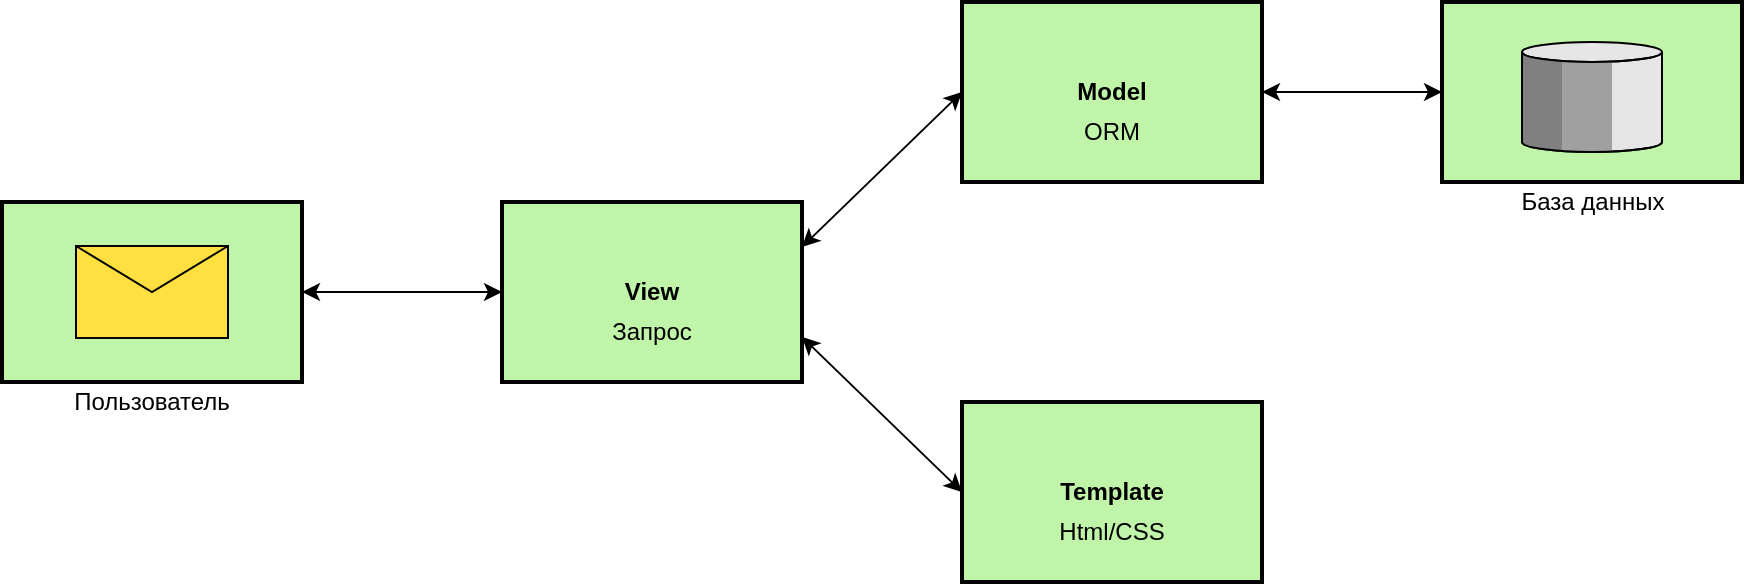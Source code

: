 <mxfile version="12.8.4" type="device"><diagram name="Page-1" id="74b105a0-9070-1c63-61bc-23e55f88626e"><mxGraphModel dx="1422" dy="797" grid="1" gridSize="10" guides="1" tooltips="1" connect="1" arrows="1" fold="1" page="1" pageScale="1.5" pageWidth="1169" pageHeight="826" background="none" math="0" shadow="0"><root><mxCell id="0" style=";html=1;"/><mxCell id="1" style=";html=1;" parent="0"/><mxCell id="_zmSRHCES76tPVjv9nrP-1" value="" style="strokeWidth=2;outlineConnect=0;dashed=0;align=center;fontSize=8;verticalLabelPosition=bottom;verticalAlign=top;shape=mxgraph.eip.message_store;fillColor=#c0f5a9" vertex="1" parent="1"><mxGeometry x="1080" y="360" width="150" height="90" as="geometry"/></mxCell><mxCell id="_zmSRHCES76tPVjv9nrP-2" value="" style="strokeWidth=2;outlineConnect=0;dashed=0;align=center;fontSize=8;fillColor=#c0f5a9;verticalLabelPosition=bottom;verticalAlign=top;shape=mxgraph.eip.envelope_wrapper;" vertex="1" parent="1"><mxGeometry x="360" y="460" width="150" height="90" as="geometry"/></mxCell><mxCell id="_zmSRHCES76tPVjv9nrP-3" value="" style="strokeWidth=2;dashed=0;align=center;fontSize=8;shape=rect;fillColor=#c0f5a9;verticalLabelPosition=bottom;verticalAlign=top;" vertex="1" parent="1"><mxGeometry x="610" y="460" width="150" height="90" as="geometry"/></mxCell><mxCell id="_zmSRHCES76tPVjv9nrP-4" value="" style="strokeWidth=2;dashed=0;align=center;fontSize=8;shape=rect;fillColor=#c0f5a9;verticalLabelPosition=bottom;verticalAlign=top;" vertex="1" parent="1"><mxGeometry x="840" y="560" width="150" height="90" as="geometry"/></mxCell><mxCell id="_zmSRHCES76tPVjv9nrP-5" value="" style="strokeWidth=2;dashed=0;align=center;fontSize=8;shape=rect;fillColor=#c0f5a9;verticalLabelPosition=bottom;verticalAlign=top;" vertex="1" parent="1"><mxGeometry x="840" y="360" width="150" height="90" as="geometry"/></mxCell><mxCell id="_zmSRHCES76tPVjv9nrP-6" value="Пользователь" style="text;html=1;strokeColor=none;fillColor=none;align=center;verticalAlign=middle;whiteSpace=wrap;rounded=0;" vertex="1" parent="1"><mxGeometry x="415" y="550" width="40" height="20" as="geometry"/></mxCell><mxCell id="_zmSRHCES76tPVjv9nrP-7" value="&lt;b&gt;Model&lt;/b&gt;" style="text;html=1;strokeColor=none;fillColor=none;align=center;verticalAlign=middle;whiteSpace=wrap;rounded=0;" vertex="1" parent="1"><mxGeometry x="895" y="395" width="40" height="20" as="geometry"/></mxCell><mxCell id="_zmSRHCES76tPVjv9nrP-8" value="&lt;b&gt;View&lt;/b&gt;" style="text;html=1;strokeColor=none;fillColor=none;align=center;verticalAlign=middle;whiteSpace=wrap;rounded=0;" vertex="1" parent="1"><mxGeometry x="665" y="495" width="40" height="20" as="geometry"/></mxCell><mxCell id="_zmSRHCES76tPVjv9nrP-9" value="&lt;b&gt;Template&lt;/b&gt;" style="text;html=1;strokeColor=none;fillColor=none;align=center;verticalAlign=middle;whiteSpace=wrap;rounded=0;" vertex="1" parent="1"><mxGeometry x="895" y="595" width="40" height="20" as="geometry"/></mxCell><mxCell id="_zmSRHCES76tPVjv9nrP-11" value="База данных" style="text;html=1;strokeColor=none;fillColor=none;align=center;verticalAlign=middle;whiteSpace=wrap;rounded=0;" vertex="1" parent="1"><mxGeometry x="1102.5" y="450" width="105" height="20" as="geometry"/></mxCell><mxCell id="_zmSRHCES76tPVjv9nrP-12" value="Html/CSS" style="text;html=1;strokeColor=none;fillColor=none;align=center;verticalAlign=middle;whiteSpace=wrap;rounded=0;" vertex="1" parent="1"><mxGeometry x="895" y="615" width="40" height="20" as="geometry"/></mxCell><mxCell id="_zmSRHCES76tPVjv9nrP-14" value="Запрос" style="text;html=1;strokeColor=none;fillColor=none;align=center;verticalAlign=middle;whiteSpace=wrap;rounded=0;" vertex="1" parent="1"><mxGeometry x="665" y="515" width="40" height="20" as="geometry"/></mxCell><mxCell id="_zmSRHCES76tPVjv9nrP-16" value="ORM" style="text;html=1;strokeColor=none;fillColor=none;align=center;verticalAlign=middle;whiteSpace=wrap;rounded=0;" vertex="1" parent="1"><mxGeometry x="895" y="415" width="40" height="20" as="geometry"/></mxCell><mxCell id="_zmSRHCES76tPVjv9nrP-20" value="" style="endArrow=classic;startArrow=classic;html=1;entryX=0;entryY=0.5;entryDx=0;entryDy=0;exitX=1;exitY=0.25;exitDx=0;exitDy=0;" edge="1" parent="1" source="_zmSRHCES76tPVjv9nrP-3" target="_zmSRHCES76tPVjv9nrP-5"><mxGeometry width="50" height="50" relative="1" as="geometry"><mxPoint x="620" y="470" as="sourcePoint"/><mxPoint x="670" y="420" as="targetPoint"/></mxGeometry></mxCell><mxCell id="_zmSRHCES76tPVjv9nrP-21" value="" style="endArrow=classic;startArrow=classic;html=1;exitX=1;exitY=0.5;exitDx=0;exitDy=0;exitPerimeter=0;entryX=0;entryY=0.5;entryDx=0;entryDy=0;" edge="1" parent="1" source="_zmSRHCES76tPVjv9nrP-2" target="_zmSRHCES76tPVjv9nrP-3"><mxGeometry width="50" height="50" relative="1" as="geometry"><mxPoint x="620" y="470" as="sourcePoint"/><mxPoint x="670" y="420" as="targetPoint"/></mxGeometry></mxCell><mxCell id="_zmSRHCES76tPVjv9nrP-22" value="" style="endArrow=classic;startArrow=classic;html=1;entryX=0;entryY=0.5;entryDx=0;entryDy=0;entryPerimeter=0;exitX=1;exitY=0.5;exitDx=0;exitDy=0;" edge="1" parent="1" source="_zmSRHCES76tPVjv9nrP-5" target="_zmSRHCES76tPVjv9nrP-1"><mxGeometry width="50" height="50" relative="1" as="geometry"><mxPoint x="620" y="470" as="sourcePoint"/><mxPoint x="670" y="420" as="targetPoint"/></mxGeometry></mxCell><mxCell id="_zmSRHCES76tPVjv9nrP-23" value="" style="endArrow=classic;startArrow=classic;html=1;entryX=0;entryY=0.5;entryDx=0;entryDy=0;exitX=1;exitY=0.75;exitDx=0;exitDy=0;" edge="1" parent="1" source="_zmSRHCES76tPVjv9nrP-3" target="_zmSRHCES76tPVjv9nrP-4"><mxGeometry width="50" height="50" relative="1" as="geometry"><mxPoint x="620" y="470" as="sourcePoint"/><mxPoint x="670" y="420" as="targetPoint"/></mxGeometry></mxCell></root></mxGraphModel></diagram></mxfile>